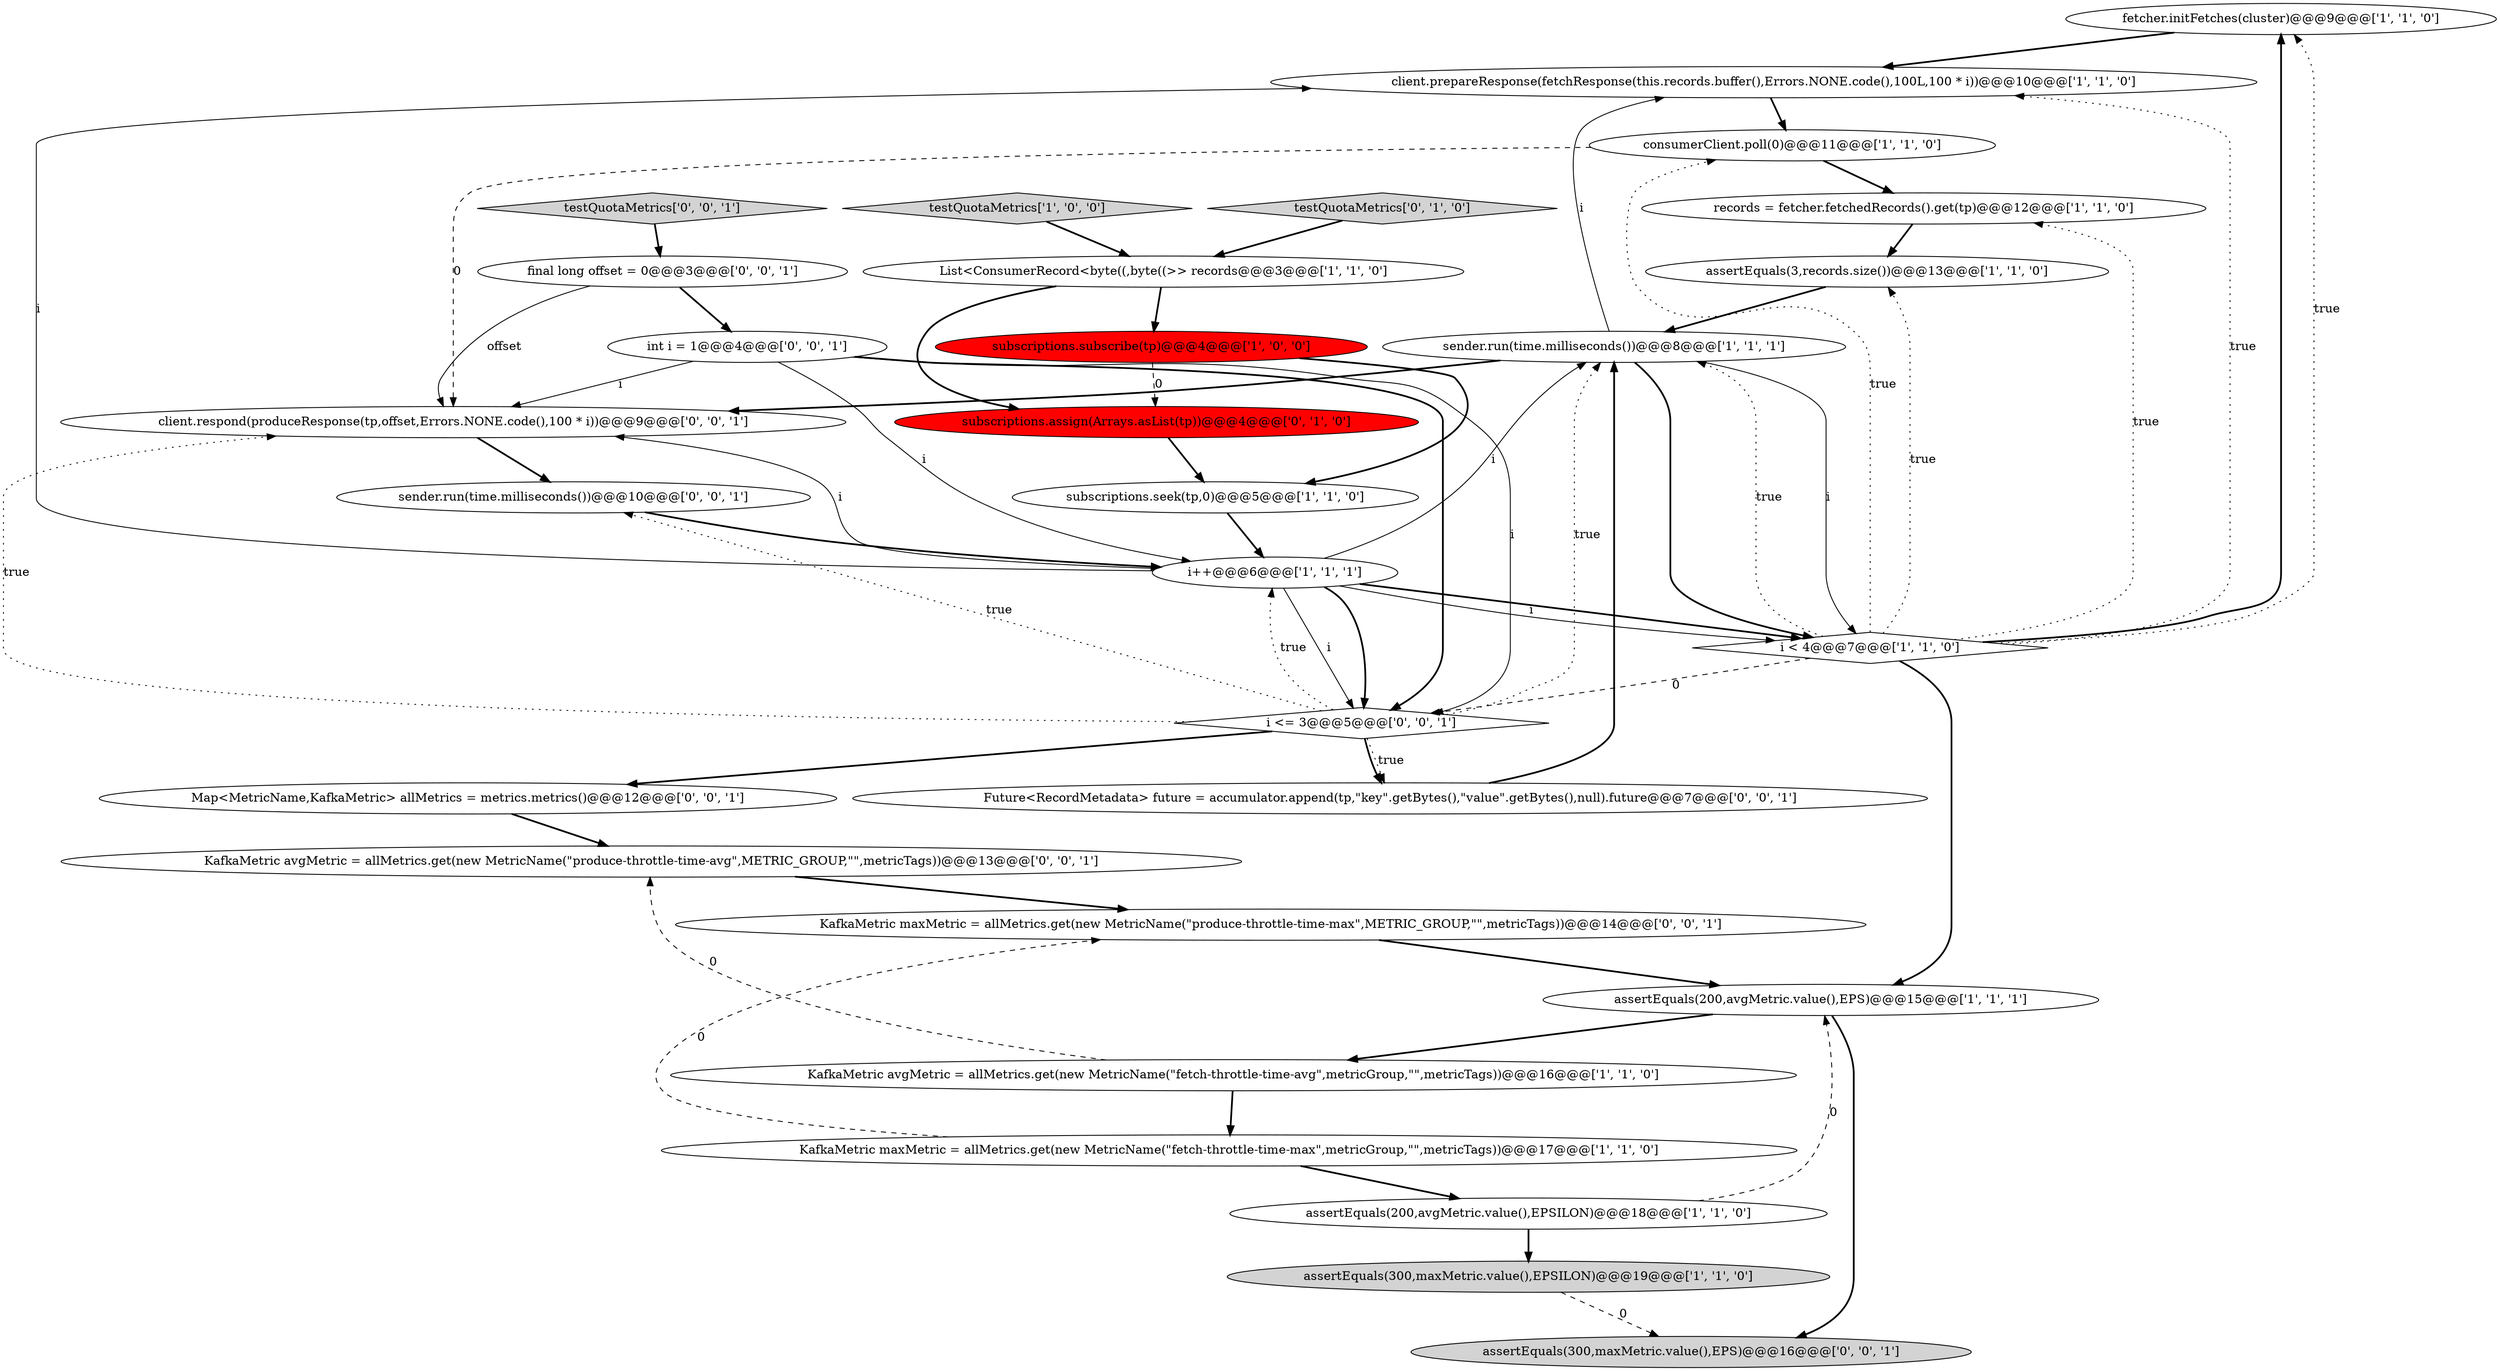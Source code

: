 digraph {
12 [style = filled, label = "fetcher.initFetches(cluster)@@@9@@@['1', '1', '0']", fillcolor = white, shape = ellipse image = "AAA0AAABBB1BBB"];
21 [style = filled, label = "Map<MetricName,KafkaMetric> allMetrics = metrics.metrics()@@@12@@@['0', '0', '1']", fillcolor = white, shape = ellipse image = "AAA0AAABBB3BBB"];
25 [style = filled, label = "i <= 3@@@5@@@['0', '0', '1']", fillcolor = white, shape = diamond image = "AAA0AAABBB3BBB"];
17 [style = filled, label = "subscriptions.assign(Arrays.asList(tp))@@@4@@@['0', '1', '0']", fillcolor = red, shape = ellipse image = "AAA1AAABBB2BBB"];
20 [style = filled, label = "int i = 1@@@4@@@['0', '0', '1']", fillcolor = white, shape = ellipse image = "AAA0AAABBB3BBB"];
27 [style = filled, label = "testQuotaMetrics['0', '0', '1']", fillcolor = lightgray, shape = diamond image = "AAA0AAABBB3BBB"];
3 [style = filled, label = "consumerClient.poll(0)@@@11@@@['1', '1', '0']", fillcolor = white, shape = ellipse image = "AAA0AAABBB1BBB"];
11 [style = filled, label = "testQuotaMetrics['1', '0', '0']", fillcolor = lightgray, shape = diamond image = "AAA0AAABBB1BBB"];
26 [style = filled, label = "KafkaMetric maxMetric = allMetrics.get(new MetricName(\"produce-throttle-time-max\",METRIC_GROUP,\"\",metricTags))@@@14@@@['0', '0', '1']", fillcolor = white, shape = ellipse image = "AAA0AAABBB3BBB"];
10 [style = filled, label = "List<ConsumerRecord<byte((,byte((>> records@@@3@@@['1', '1', '0']", fillcolor = white, shape = ellipse image = "AAA0AAABBB1BBB"];
24 [style = filled, label = "sender.run(time.milliseconds())@@@10@@@['0', '0', '1']", fillcolor = white, shape = ellipse image = "AAA0AAABBB3BBB"];
7 [style = filled, label = "records = fetcher.fetchedRecords().get(tp)@@@12@@@['1', '1', '0']", fillcolor = white, shape = ellipse image = "AAA0AAABBB1BBB"];
5 [style = filled, label = "sender.run(time.milliseconds())@@@8@@@['1', '1', '1']", fillcolor = white, shape = ellipse image = "AAA0AAABBB1BBB"];
2 [style = filled, label = "i++@@@6@@@['1', '1', '1']", fillcolor = white, shape = ellipse image = "AAA0AAABBB1BBB"];
19 [style = filled, label = "assertEquals(300,maxMetric.value(),EPS)@@@16@@@['0', '0', '1']", fillcolor = lightgray, shape = ellipse image = "AAA0AAABBB3BBB"];
18 [style = filled, label = "testQuotaMetrics['0', '1', '0']", fillcolor = lightgray, shape = diamond image = "AAA0AAABBB2BBB"];
0 [style = filled, label = "subscriptions.subscribe(tp)@@@4@@@['1', '0', '0']", fillcolor = red, shape = ellipse image = "AAA1AAABBB1BBB"];
16 [style = filled, label = "assertEquals(200,avgMetric.value(),EPS)@@@15@@@['1', '1', '1']", fillcolor = white, shape = ellipse image = "AAA0AAABBB1BBB"];
23 [style = filled, label = "Future<RecordMetadata> future = accumulator.append(tp,\"key\".getBytes(),\"value\".getBytes(),null).future@@@7@@@['0', '0', '1']", fillcolor = white, shape = ellipse image = "AAA0AAABBB3BBB"];
9 [style = filled, label = "client.prepareResponse(fetchResponse(this.records.buffer(),Errors.NONE.code(),100L,100 * i))@@@10@@@['1', '1', '0']", fillcolor = white, shape = ellipse image = "AAA0AAABBB1BBB"];
8 [style = filled, label = "KafkaMetric avgMetric = allMetrics.get(new MetricName(\"fetch-throttle-time-avg\",metricGroup,\"\",metricTags))@@@16@@@['1', '1', '0']", fillcolor = white, shape = ellipse image = "AAA0AAABBB1BBB"];
6 [style = filled, label = "KafkaMetric maxMetric = allMetrics.get(new MetricName(\"fetch-throttle-time-max\",metricGroup,\"\",metricTags))@@@17@@@['1', '1', '0']", fillcolor = white, shape = ellipse image = "AAA0AAABBB1BBB"];
15 [style = filled, label = "assertEquals(300,maxMetric.value(),EPSILON)@@@19@@@['1', '1', '0']", fillcolor = lightgray, shape = ellipse image = "AAA0AAABBB1BBB"];
4 [style = filled, label = "i < 4@@@7@@@['1', '1', '0']", fillcolor = white, shape = diamond image = "AAA0AAABBB1BBB"];
1 [style = filled, label = "assertEquals(3,records.size())@@@13@@@['1', '1', '0']", fillcolor = white, shape = ellipse image = "AAA0AAABBB1BBB"];
28 [style = filled, label = "final long offset = 0@@@3@@@['0', '0', '1']", fillcolor = white, shape = ellipse image = "AAA0AAABBB3BBB"];
22 [style = filled, label = "client.respond(produceResponse(tp,offset,Errors.NONE.code(),100 * i))@@@9@@@['0', '0', '1']", fillcolor = white, shape = ellipse image = "AAA0AAABBB3BBB"];
14 [style = filled, label = "subscriptions.seek(tp,0)@@@5@@@['1', '1', '0']", fillcolor = white, shape = ellipse image = "AAA0AAABBB1BBB"];
29 [style = filled, label = "KafkaMetric avgMetric = allMetrics.get(new MetricName(\"produce-throttle-time-avg\",METRIC_GROUP,\"\",metricTags))@@@13@@@['0', '0', '1']", fillcolor = white, shape = ellipse image = "AAA0AAABBB3BBB"];
13 [style = filled, label = "assertEquals(200,avgMetric.value(),EPSILON)@@@18@@@['1', '1', '0']", fillcolor = white, shape = ellipse image = "AAA0AAABBB1BBB"];
1->5 [style = bold, label=""];
4->5 [style = dotted, label="true"];
2->9 [style = solid, label="i"];
7->1 [style = bold, label=""];
23->5 [style = bold, label=""];
24->2 [style = bold, label=""];
16->8 [style = bold, label=""];
28->20 [style = bold, label=""];
4->1 [style = dotted, label="true"];
25->23 [style = bold, label=""];
5->4 [style = solid, label="i"];
28->22 [style = solid, label="offset"];
27->28 [style = bold, label=""];
20->22 [style = solid, label="i"];
4->7 [style = dotted, label="true"];
25->24 [style = dotted, label="true"];
8->6 [style = bold, label=""];
10->17 [style = bold, label=""];
3->22 [style = dashed, label="0"];
15->19 [style = dashed, label="0"];
2->22 [style = solid, label="i"];
16->19 [style = bold, label=""];
12->9 [style = bold, label=""];
2->4 [style = bold, label=""];
20->25 [style = bold, label=""];
0->17 [style = dashed, label="0"];
29->26 [style = bold, label=""];
4->25 [style = dashed, label="0"];
26->16 [style = bold, label=""];
25->5 [style = dotted, label="true"];
0->14 [style = bold, label=""];
20->2 [style = solid, label="i"];
21->29 [style = bold, label=""];
4->3 [style = dotted, label="true"];
18->10 [style = bold, label=""];
3->7 [style = bold, label=""];
17->14 [style = bold, label=""];
11->10 [style = bold, label=""];
6->26 [style = dashed, label="0"];
6->13 [style = bold, label=""];
5->4 [style = bold, label=""];
10->0 [style = bold, label=""];
2->4 [style = solid, label="i"];
25->22 [style = dotted, label="true"];
4->12 [style = bold, label=""];
9->3 [style = bold, label=""];
20->25 [style = solid, label="i"];
14->2 [style = bold, label=""];
13->15 [style = bold, label=""];
25->23 [style = dotted, label="true"];
22->24 [style = bold, label=""];
4->9 [style = dotted, label="true"];
4->12 [style = dotted, label="true"];
2->25 [style = bold, label=""];
5->22 [style = bold, label=""];
2->25 [style = solid, label="i"];
25->2 [style = dotted, label="true"];
2->5 [style = solid, label="i"];
8->29 [style = dashed, label="0"];
4->16 [style = bold, label=""];
25->21 [style = bold, label=""];
13->16 [style = dashed, label="0"];
5->9 [style = solid, label="i"];
}
